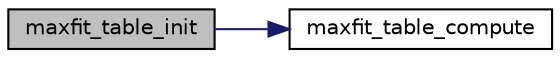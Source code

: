 digraph "maxfit_table_init"
{
  edge [fontname="Helvetica",fontsize="10",labelfontname="Helvetica",labelfontsize="10"];
  node [fontname="Helvetica",fontsize="10",shape=record];
  rankdir="LR";
  Node6185 [label="maxfit_table_init",height=0.2,width=0.4,color="black", fillcolor="grey75", style="filled", fontcolor="black"];
  Node6185 -> Node6186 [color="midnightblue",fontsize="10",style="solid",fontname="Helvetica"];
  Node6186 [label="maxfit_table_compute",height=0.2,width=0.4,color="black", fillcolor="white", style="filled",URL="$de/d59/lib_2foundations_2geometry_2packing_8_c.html#a18906bf8fc3d2c43ee8a59ff5cd3f712"];
}
